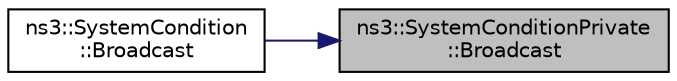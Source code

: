 digraph "ns3::SystemConditionPrivate::Broadcast"
{
 // LATEX_PDF_SIZE
  edge [fontname="Helvetica",fontsize="10",labelfontname="Helvetica",labelfontsize="10"];
  node [fontname="Helvetica",fontsize="10",shape=record];
  rankdir="RL";
  Node1 [label="ns3::SystemConditionPrivate\l::Broadcast",height=0.2,width=0.4,color="black", fillcolor="grey75", style="filled", fontcolor="black",tooltip="Broadcast the condition."];
  Node1 -> Node2 [dir="back",color="midnightblue",fontsize="10",style="solid",fontname="Helvetica"];
  Node2 [label="ns3::SystemCondition\l::Broadcast",height=0.2,width=0.4,color="black", fillcolor="white", style="filled",URL="$classns3_1_1_system_condition.html#a9857d6418cd7ce654818c48f479fc652",tooltip="Release all threads waiting for the condition to be true."];
}

